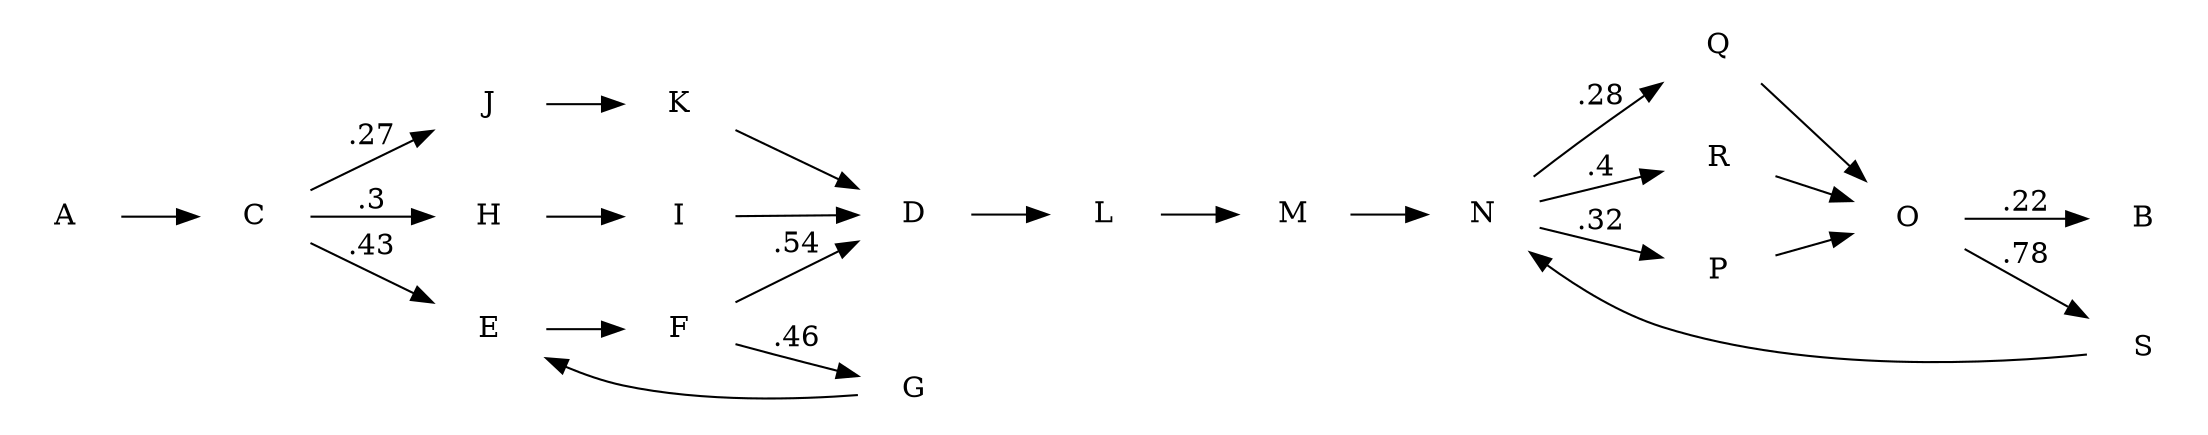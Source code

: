 digraph G {
	rankdir="LR";
	fontname="Arial"; fontsize="14";
	node [shape="none"];
	A -> C;
	C -> J[label=".27"];
	C -> H[label=".3"];
	C -> E[label=".43"];
	D -> L;
	E -> F;
	F -> G[label=".46"];
	F -> D[label=".54"];
	G -> E;
	H -> I;
	I -> D;
	J -> K;
	K -> D;
	L -> M;
	M -> N;
	N -> Q[label=".28"];
	N -> R[label=".4"];
	N -> P[label=".32"];
	O -> S[label=".78"];
	O -> B[label=".22"];
	P -> O;
	Q -> O;
	R -> O;
	S -> N;
}
